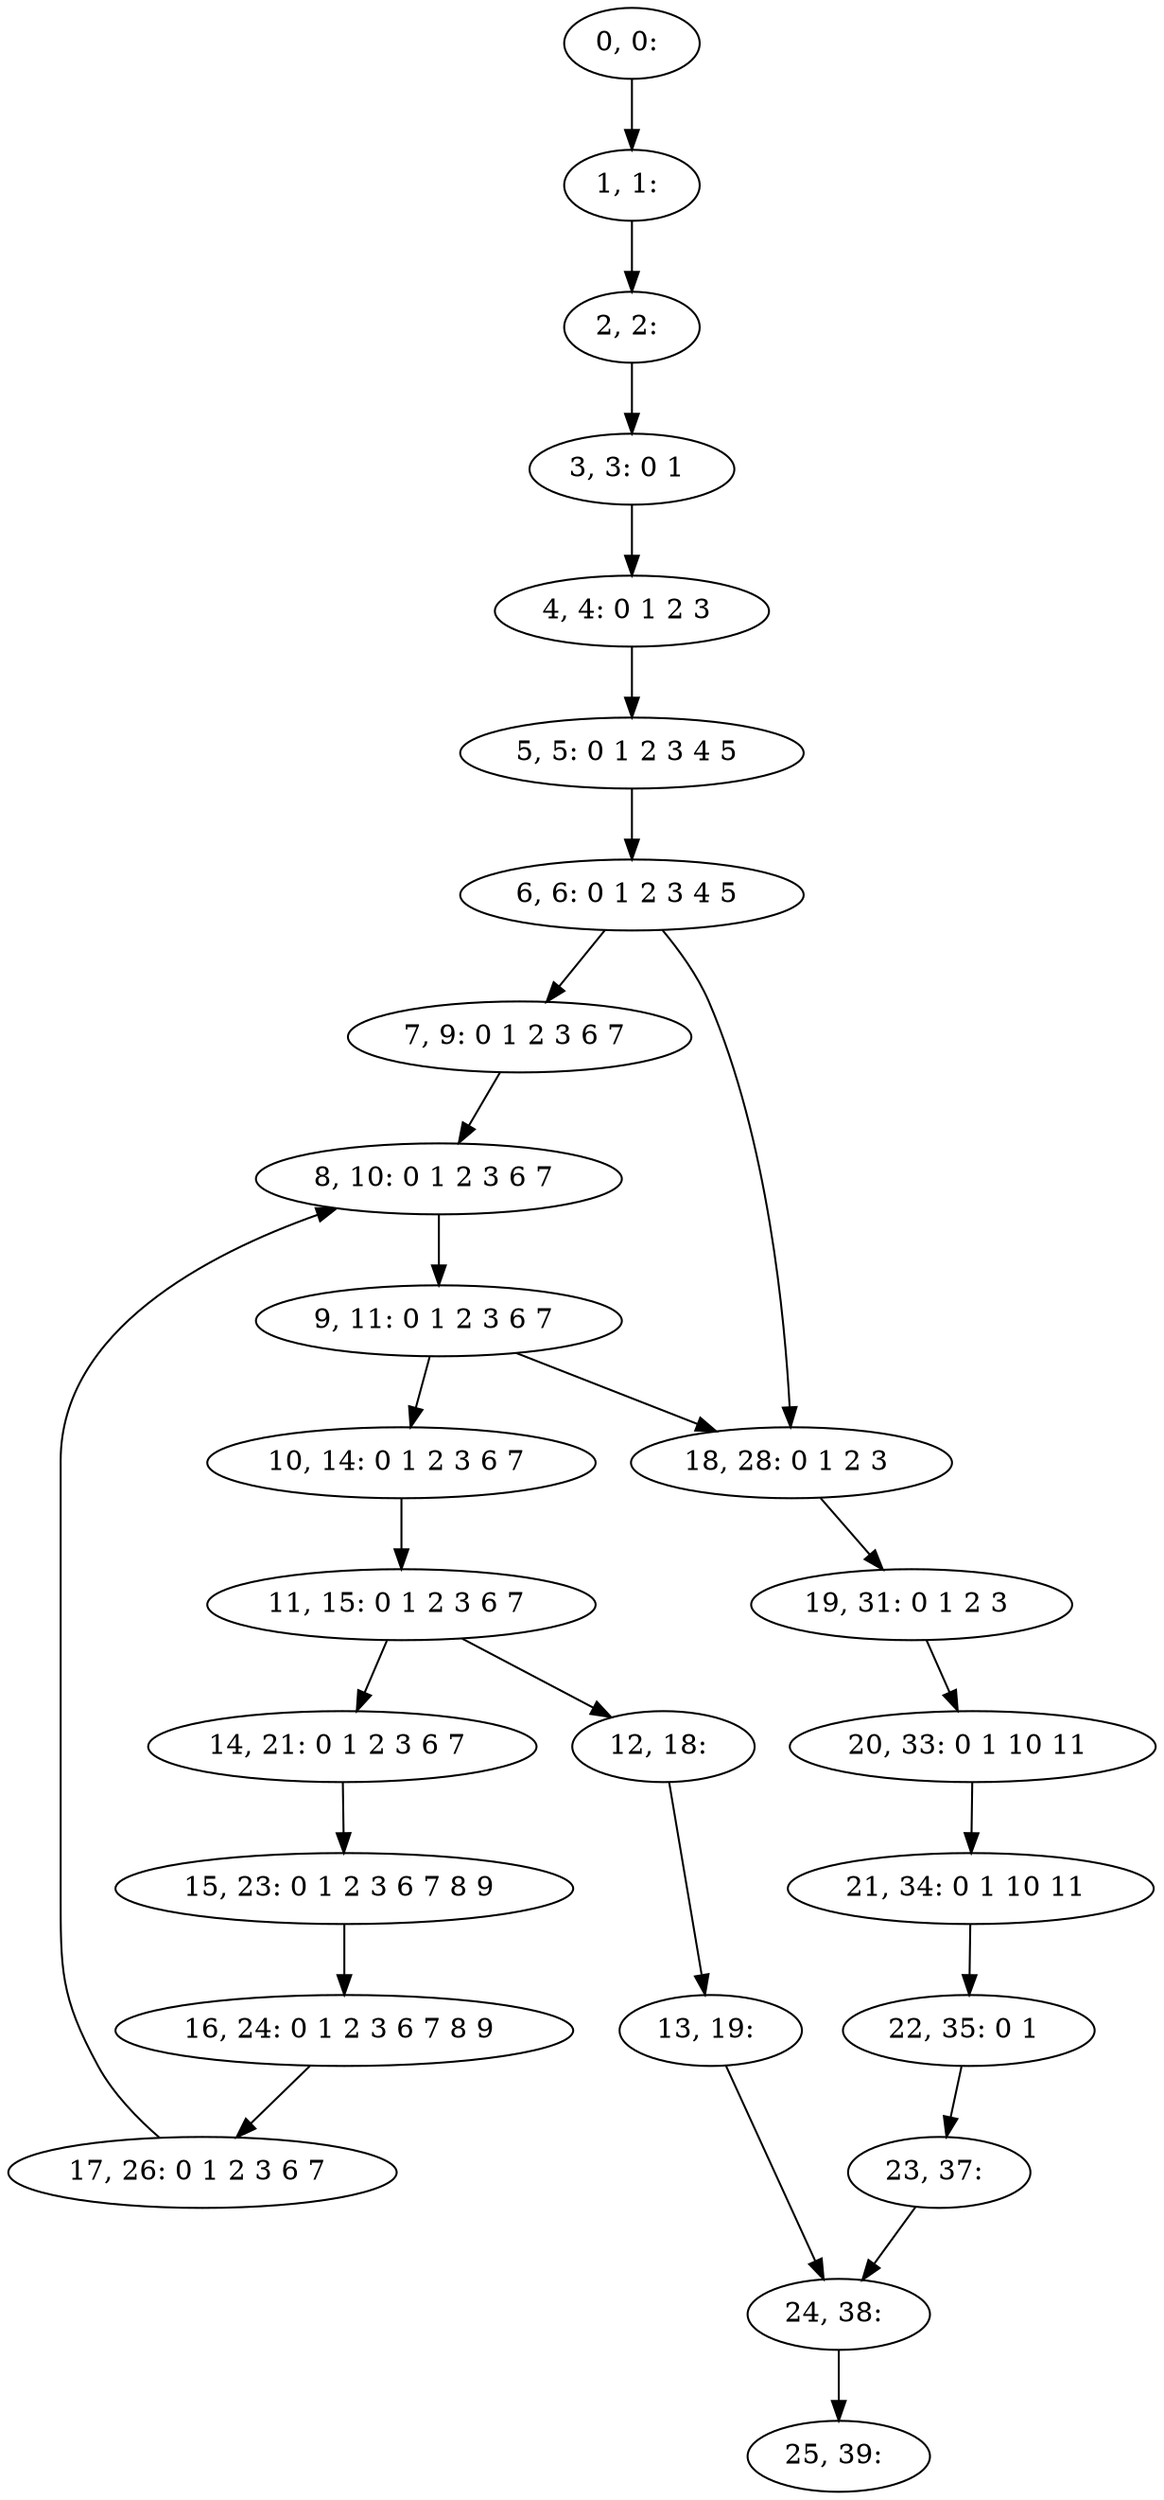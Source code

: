 digraph G {
0[label="0, 0: "];
1[label="1, 1: "];
2[label="2, 2: "];
3[label="3, 3: 0 1 "];
4[label="4, 4: 0 1 2 3 "];
5[label="5, 5: 0 1 2 3 4 5 "];
6[label="6, 6: 0 1 2 3 4 5 "];
7[label="7, 9: 0 1 2 3 6 7 "];
8[label="8, 10: 0 1 2 3 6 7 "];
9[label="9, 11: 0 1 2 3 6 7 "];
10[label="10, 14: 0 1 2 3 6 7 "];
11[label="11, 15: 0 1 2 3 6 7 "];
12[label="12, 18: "];
13[label="13, 19: "];
14[label="14, 21: 0 1 2 3 6 7 "];
15[label="15, 23: 0 1 2 3 6 7 8 9 "];
16[label="16, 24: 0 1 2 3 6 7 8 9 "];
17[label="17, 26: 0 1 2 3 6 7 "];
18[label="18, 28: 0 1 2 3 "];
19[label="19, 31: 0 1 2 3 "];
20[label="20, 33: 0 1 10 11 "];
21[label="21, 34: 0 1 10 11 "];
22[label="22, 35: 0 1 "];
23[label="23, 37: "];
24[label="24, 38: "];
25[label="25, 39: "];
0->1 ;
1->2 ;
2->3 ;
3->4 ;
4->5 ;
5->6 ;
6->7 ;
6->18 ;
7->8 ;
8->9 ;
9->10 ;
9->18 ;
10->11 ;
11->12 ;
11->14 ;
12->13 ;
13->24 ;
14->15 ;
15->16 ;
16->17 ;
17->8 ;
18->19 ;
19->20 ;
20->21 ;
21->22 ;
22->23 ;
23->24 ;
24->25 ;
}
